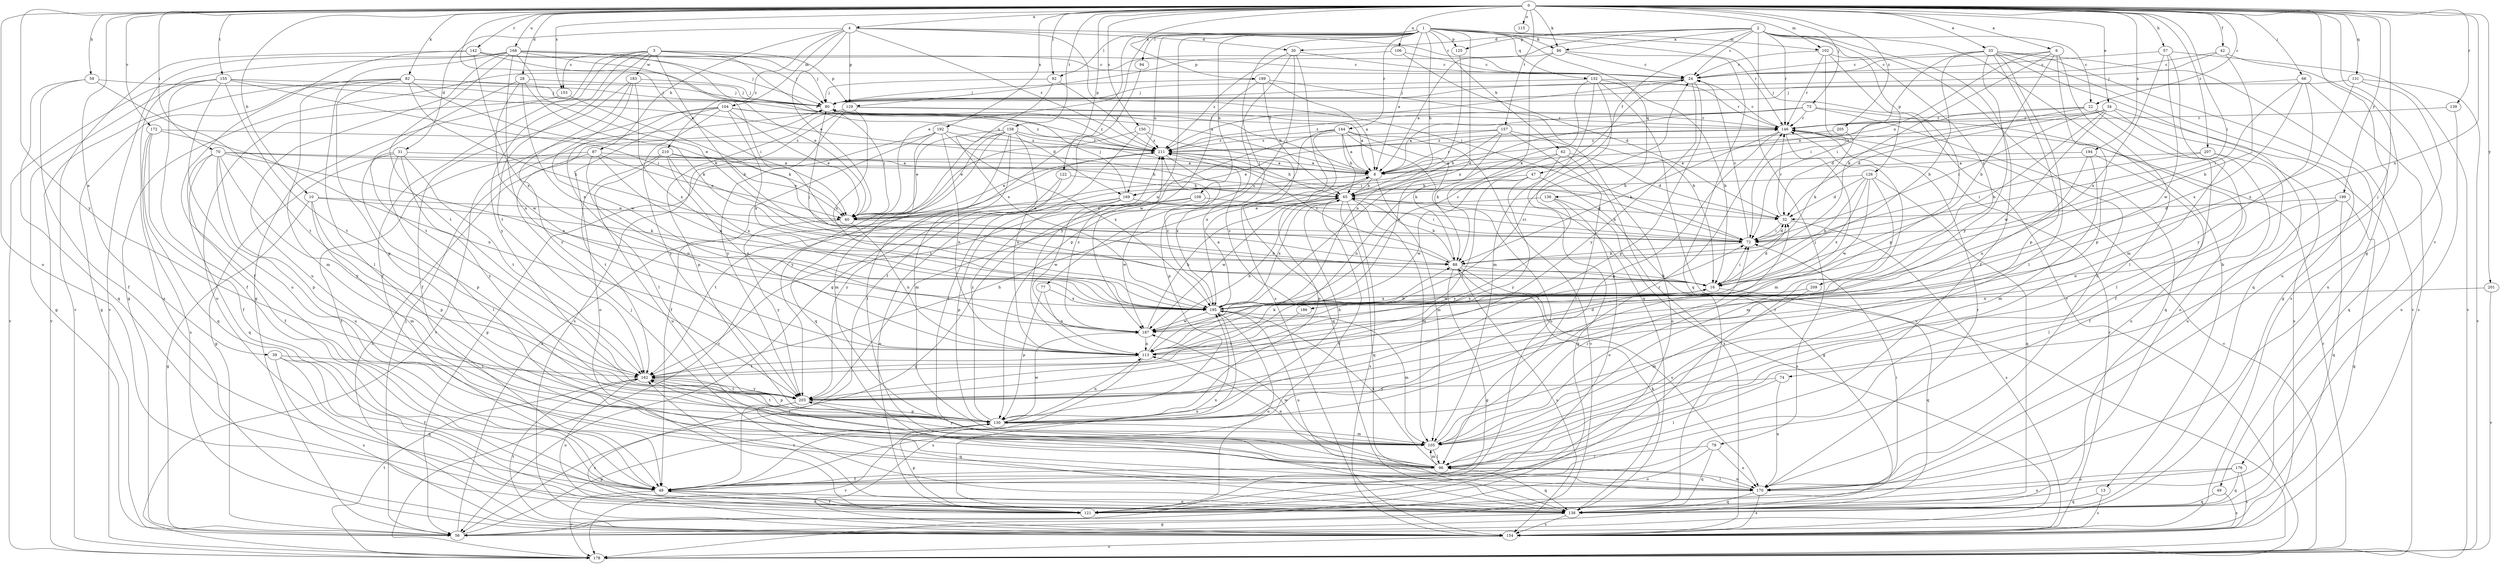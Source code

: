 strict digraph  {
0;
1;
2;
3;
4;
6;
8;
10;
13;
16;
22;
24;
28;
30;
31;
32;
33;
34;
39;
40;
42;
47;
48;
49;
56;
57;
59;
62;
65;
66;
70;
72;
73;
74;
77;
79;
80;
82;
86;
87;
88;
92;
94;
96;
102;
104;
105;
106;
108;
113;
115;
121;
122;
125;
126;
129;
130;
131;
132;
136;
138;
139;
142;
144;
146;
150;
153;
154;
155;
157;
158;
162;
168;
169;
170;
172;
176;
178;
183;
186;
187;
189;
192;
194;
195;
199;
201;
203;
205;
207;
209;
210;
211;
0 -> 4  [label=a];
0 -> 6  [label=a];
0 -> 10  [label=b];
0 -> 22  [label=c];
0 -> 28  [label=d];
0 -> 33  [label=e];
0 -> 34  [label=e];
0 -> 39  [label=e];
0 -> 40  [label=e];
0 -> 42  [label=f];
0 -> 49  [label=g];
0 -> 57  [label=h];
0 -> 59  [label=h];
0 -> 66  [label=i];
0 -> 70  [label=i];
0 -> 72  [label=i];
0 -> 73  [label=j];
0 -> 74  [label=j];
0 -> 82  [label=k];
0 -> 86  [label=k];
0 -> 92  [label=l];
0 -> 102  [label=m];
0 -> 106  [label=n];
0 -> 115  [label=o];
0 -> 121  [label=o];
0 -> 122  [label=p];
0 -> 131  [label=q];
0 -> 139  [label=r];
0 -> 142  [label=r];
0 -> 150  [label=s];
0 -> 153  [label=s];
0 -> 155  [label=t];
0 -> 157  [label=t];
0 -> 158  [label=t];
0 -> 168  [label=u];
0 -> 172  [label=v];
0 -> 176  [label=v];
0 -> 189  [label=x];
0 -> 192  [label=x];
0 -> 194  [label=x];
0 -> 195  [label=x];
0 -> 199  [label=y];
0 -> 201  [label=y];
0 -> 203  [label=y];
0 -> 205  [label=z];
0 -> 207  [label=z];
1 -> 8  [label=a];
1 -> 40  [label=e];
1 -> 56  [label=g];
1 -> 62  [label=h];
1 -> 65  [label=h];
1 -> 77  [label=j];
1 -> 86  [label=k];
1 -> 92  [label=l];
1 -> 94  [label=l];
1 -> 102  [label=m];
1 -> 108  [label=n];
1 -> 113  [label=n];
1 -> 125  [label=p];
1 -> 132  [label=q];
1 -> 136  [label=q];
1 -> 144  [label=r];
1 -> 146  [label=r];
1 -> 169  [label=u];
1 -> 178  [label=v];
1 -> 195  [label=x];
2 -> 13  [label=b];
2 -> 22  [label=c];
2 -> 24  [label=c];
2 -> 30  [label=d];
2 -> 47  [label=f];
2 -> 48  [label=f];
2 -> 79  [label=j];
2 -> 86  [label=k];
2 -> 125  [label=p];
2 -> 126  [label=p];
2 -> 129  [label=p];
2 -> 146  [label=r];
2 -> 209  [label=z];
3 -> 16  [label=b];
3 -> 48  [label=f];
3 -> 56  [label=g];
3 -> 80  [label=j];
3 -> 129  [label=p];
3 -> 153  [label=s];
3 -> 162  [label=t];
3 -> 169  [label=u];
3 -> 183  [label=w];
3 -> 203  [label=y];
4 -> 24  [label=c];
4 -> 30  [label=d];
4 -> 31  [label=d];
4 -> 40  [label=e];
4 -> 72  [label=i];
4 -> 87  [label=k];
4 -> 104  [label=m];
4 -> 129  [label=p];
4 -> 210  [label=z];
4 -> 211  [label=z];
6 -> 16  [label=b];
6 -> 24  [label=c];
6 -> 88  [label=k];
6 -> 96  [label=l];
6 -> 130  [label=p];
6 -> 169  [label=u];
8 -> 65  [label=h];
8 -> 80  [label=j];
8 -> 105  [label=m];
8 -> 130  [label=p];
8 -> 146  [label=r];
8 -> 169  [label=u];
10 -> 40  [label=e];
10 -> 56  [label=g];
10 -> 88  [label=k];
10 -> 105  [label=m];
10 -> 130  [label=p];
13 -> 138  [label=q];
13 -> 154  [label=s];
16 -> 32  [label=d];
16 -> 72  [label=i];
16 -> 80  [label=j];
16 -> 138  [label=q];
16 -> 186  [label=w];
16 -> 195  [label=x];
22 -> 8  [label=a];
22 -> 32  [label=d];
22 -> 96  [label=l];
22 -> 146  [label=r];
22 -> 154  [label=s];
24 -> 80  [label=j];
24 -> 130  [label=p];
24 -> 203  [label=y];
24 -> 211  [label=z];
28 -> 80  [label=j];
28 -> 88  [label=k];
28 -> 162  [label=t];
28 -> 187  [label=w];
28 -> 195  [label=x];
30 -> 24  [label=c];
30 -> 130  [label=p];
30 -> 154  [label=s];
30 -> 203  [label=y];
30 -> 211  [label=z];
31 -> 8  [label=a];
31 -> 56  [label=g];
31 -> 96  [label=l];
31 -> 130  [label=p];
31 -> 162  [label=t];
31 -> 203  [label=y];
32 -> 72  [label=i];
32 -> 146  [label=r];
32 -> 154  [label=s];
33 -> 16  [label=b];
33 -> 24  [label=c];
33 -> 56  [label=g];
33 -> 72  [label=i];
33 -> 96  [label=l];
33 -> 130  [label=p];
33 -> 138  [label=q];
33 -> 154  [label=s];
33 -> 178  [label=v];
33 -> 203  [label=y];
34 -> 8  [label=a];
34 -> 16  [label=b];
34 -> 32  [label=d];
34 -> 48  [label=f];
34 -> 72  [label=i];
34 -> 138  [label=q];
34 -> 146  [label=r];
34 -> 187  [label=w];
39 -> 48  [label=f];
39 -> 138  [label=q];
39 -> 154  [label=s];
39 -> 162  [label=t];
40 -> 16  [label=b];
40 -> 80  [label=j];
40 -> 113  [label=n];
40 -> 203  [label=y];
42 -> 16  [label=b];
42 -> 24  [label=c];
42 -> 80  [label=j];
42 -> 170  [label=u];
47 -> 56  [label=g];
47 -> 65  [label=h];
47 -> 162  [label=t];
47 -> 187  [label=w];
47 -> 203  [label=y];
48 -> 121  [label=o];
48 -> 138  [label=q];
48 -> 146  [label=r];
48 -> 178  [label=v];
48 -> 195  [label=x];
49 -> 138  [label=q];
49 -> 154  [label=s];
56 -> 80  [label=j];
56 -> 130  [label=p];
56 -> 211  [label=z];
57 -> 24  [label=c];
57 -> 105  [label=m];
57 -> 178  [label=v];
57 -> 187  [label=w];
57 -> 195  [label=x];
59 -> 48  [label=f];
59 -> 80  [label=j];
59 -> 138  [label=q];
59 -> 162  [label=t];
62 -> 8  [label=a];
62 -> 32  [label=d];
62 -> 56  [label=g];
62 -> 113  [label=n];
62 -> 154  [label=s];
65 -> 32  [label=d];
65 -> 48  [label=f];
65 -> 105  [label=m];
65 -> 138  [label=q];
65 -> 154  [label=s];
65 -> 187  [label=w];
65 -> 195  [label=x];
66 -> 72  [label=i];
66 -> 80  [label=j];
66 -> 154  [label=s];
66 -> 195  [label=x];
66 -> 203  [label=y];
70 -> 8  [label=a];
70 -> 48  [label=f];
70 -> 65  [label=h];
70 -> 130  [label=p];
70 -> 138  [label=q];
70 -> 170  [label=u];
70 -> 195  [label=x];
70 -> 203  [label=y];
72 -> 24  [label=c];
72 -> 32  [label=d];
72 -> 65  [label=h];
72 -> 88  [label=k];
73 -> 8  [label=a];
73 -> 40  [label=e];
73 -> 121  [label=o];
73 -> 138  [label=q];
73 -> 146  [label=r];
73 -> 211  [label=z];
74 -> 96  [label=l];
74 -> 170  [label=u];
74 -> 203  [label=y];
77 -> 113  [label=n];
77 -> 130  [label=p];
77 -> 195  [label=x];
79 -> 96  [label=l];
79 -> 121  [label=o];
79 -> 138  [label=q];
79 -> 170  [label=u];
80 -> 146  [label=r];
80 -> 211  [label=z];
82 -> 8  [label=a];
82 -> 40  [label=e];
82 -> 56  [label=g];
82 -> 80  [label=j];
82 -> 88  [label=k];
82 -> 105  [label=m];
82 -> 130  [label=p];
82 -> 178  [label=v];
86 -> 8  [label=a];
86 -> 24  [label=c];
86 -> 88  [label=k];
86 -> 138  [label=q];
87 -> 8  [label=a];
87 -> 40  [label=e];
87 -> 48  [label=f];
87 -> 113  [label=n];
87 -> 154  [label=s];
87 -> 195  [label=x];
88 -> 16  [label=b];
88 -> 56  [label=g];
88 -> 65  [label=h];
88 -> 154  [label=s];
88 -> 170  [label=u];
88 -> 211  [label=z];
92 -> 80  [label=j];
92 -> 195  [label=x];
92 -> 211  [label=z];
94 -> 48  [label=f];
96 -> 48  [label=f];
96 -> 105  [label=m];
96 -> 113  [label=n];
96 -> 138  [label=q];
96 -> 170  [label=u];
96 -> 187  [label=w];
96 -> 195  [label=x];
102 -> 24  [label=c];
102 -> 72  [label=i];
102 -> 130  [label=p];
102 -> 146  [label=r];
102 -> 170  [label=u];
104 -> 40  [label=e];
104 -> 96  [label=l];
104 -> 121  [label=o];
104 -> 146  [label=r];
104 -> 178  [label=v];
104 -> 195  [label=x];
104 -> 203  [label=y];
104 -> 211  [label=z];
105 -> 72  [label=i];
105 -> 96  [label=l];
105 -> 146  [label=r];
105 -> 162  [label=t];
105 -> 203  [label=y];
106 -> 24  [label=c];
106 -> 32  [label=d];
106 -> 56  [label=g];
108 -> 40  [label=e];
108 -> 56  [label=g];
108 -> 72  [label=i];
108 -> 187  [label=w];
113 -> 24  [label=c];
113 -> 65  [label=h];
113 -> 72  [label=i];
113 -> 88  [label=k];
113 -> 154  [label=s];
113 -> 162  [label=t];
121 -> 48  [label=f];
121 -> 72  [label=i];
121 -> 130  [label=p];
121 -> 195  [label=x];
122 -> 65  [label=h];
122 -> 121  [label=o];
122 -> 203  [label=y];
125 -> 113  [label=n];
126 -> 16  [label=b];
126 -> 32  [label=d];
126 -> 65  [label=h];
126 -> 105  [label=m];
126 -> 138  [label=q];
126 -> 187  [label=w];
126 -> 195  [label=x];
129 -> 8  [label=a];
129 -> 130  [label=p];
129 -> 146  [label=r];
129 -> 154  [label=s];
129 -> 195  [label=x];
129 -> 203  [label=y];
130 -> 65  [label=h];
130 -> 105  [label=m];
130 -> 113  [label=n];
130 -> 162  [label=t];
130 -> 178  [label=v];
130 -> 187  [label=w];
130 -> 211  [label=z];
131 -> 80  [label=j];
131 -> 170  [label=u];
131 -> 178  [label=v];
131 -> 195  [label=x];
132 -> 16  [label=b];
132 -> 80  [label=j];
132 -> 105  [label=m];
132 -> 113  [label=n];
132 -> 138  [label=q];
132 -> 146  [label=r];
132 -> 178  [label=v];
136 -> 40  [label=e];
136 -> 121  [label=o];
136 -> 154  [label=s];
136 -> 203  [label=y];
138 -> 56  [label=g];
138 -> 80  [label=j];
138 -> 88  [label=k];
138 -> 154  [label=s];
138 -> 162  [label=t];
139 -> 121  [label=o];
139 -> 146  [label=r];
142 -> 24  [label=c];
142 -> 48  [label=f];
142 -> 80  [label=j];
142 -> 178  [label=v];
142 -> 195  [label=x];
142 -> 211  [label=z];
144 -> 8  [label=a];
144 -> 65  [label=h];
144 -> 88  [label=k];
144 -> 121  [label=o];
144 -> 130  [label=p];
144 -> 138  [label=q];
144 -> 162  [label=t];
144 -> 178  [label=v];
144 -> 211  [label=z];
146 -> 24  [label=c];
146 -> 88  [label=k];
146 -> 105  [label=m];
146 -> 130  [label=p];
146 -> 178  [label=v];
146 -> 211  [label=z];
150 -> 40  [label=e];
150 -> 96  [label=l];
150 -> 195  [label=x];
150 -> 211  [label=z];
153 -> 88  [label=k];
153 -> 121  [label=o];
154 -> 146  [label=r];
154 -> 162  [label=t];
154 -> 178  [label=v];
155 -> 32  [label=d];
155 -> 48  [label=f];
155 -> 56  [label=g];
155 -> 72  [label=i];
155 -> 80  [label=j];
155 -> 162  [label=t];
155 -> 170  [label=u];
155 -> 178  [label=v];
157 -> 40  [label=e];
157 -> 65  [label=h];
157 -> 88  [label=k];
157 -> 96  [label=l];
157 -> 121  [label=o];
157 -> 211  [label=z];
158 -> 40  [label=e];
158 -> 72  [label=i];
158 -> 96  [label=l];
158 -> 105  [label=m];
158 -> 113  [label=n];
158 -> 138  [label=q];
158 -> 178  [label=v];
158 -> 203  [label=y];
158 -> 211  [label=z];
162 -> 65  [label=h];
162 -> 121  [label=o];
162 -> 130  [label=p];
162 -> 203  [label=y];
168 -> 24  [label=c];
168 -> 40  [label=e];
168 -> 72  [label=i];
168 -> 80  [label=j];
168 -> 88  [label=k];
168 -> 96  [label=l];
168 -> 113  [label=n];
168 -> 154  [label=s];
168 -> 162  [label=t];
168 -> 170  [label=u];
168 -> 178  [label=v];
169 -> 40  [label=e];
169 -> 72  [label=i];
169 -> 80  [label=j];
169 -> 130  [label=p];
169 -> 162  [label=t];
169 -> 187  [label=w];
170 -> 96  [label=l];
170 -> 138  [label=q];
170 -> 146  [label=r];
170 -> 154  [label=s];
172 -> 48  [label=f];
172 -> 113  [label=n];
172 -> 138  [label=q];
172 -> 154  [label=s];
172 -> 211  [label=z];
176 -> 121  [label=o];
176 -> 138  [label=q];
176 -> 154  [label=s];
176 -> 170  [label=u];
178 -> 146  [label=r];
178 -> 162  [label=t];
183 -> 48  [label=f];
183 -> 80  [label=j];
183 -> 187  [label=w];
183 -> 195  [label=x];
183 -> 203  [label=y];
186 -> 162  [label=t];
186 -> 211  [label=z];
187 -> 65  [label=h];
187 -> 113  [label=n];
187 -> 211  [label=z];
189 -> 8  [label=a];
189 -> 16  [label=b];
189 -> 65  [label=h];
189 -> 80  [label=j];
189 -> 187  [label=w];
192 -> 48  [label=f];
192 -> 56  [label=g];
192 -> 105  [label=m];
192 -> 113  [label=n];
192 -> 195  [label=x];
192 -> 211  [label=z];
194 -> 8  [label=a];
194 -> 105  [label=m];
194 -> 113  [label=n];
194 -> 170  [label=u];
195 -> 8  [label=a];
195 -> 16  [label=b];
195 -> 24  [label=c];
195 -> 105  [label=m];
195 -> 121  [label=o];
195 -> 170  [label=u];
195 -> 187  [label=w];
195 -> 211  [label=z];
199 -> 32  [label=d];
199 -> 56  [label=g];
199 -> 96  [label=l];
199 -> 113  [label=n];
199 -> 138  [label=q];
201 -> 178  [label=v];
201 -> 195  [label=x];
203 -> 32  [label=d];
203 -> 130  [label=p];
203 -> 138  [label=q];
203 -> 154  [label=s];
203 -> 162  [label=t];
205 -> 88  [label=k];
205 -> 211  [label=z];
207 -> 8  [label=a];
207 -> 48  [label=f];
207 -> 72  [label=i];
207 -> 170  [label=u];
209 -> 105  [label=m];
209 -> 195  [label=x];
210 -> 8  [label=a];
210 -> 40  [label=e];
210 -> 113  [label=n];
210 -> 162  [label=t];
210 -> 170  [label=u];
210 -> 195  [label=x];
211 -> 8  [label=a];
211 -> 40  [label=e];
211 -> 65  [label=h];
211 -> 195  [label=x];
}
